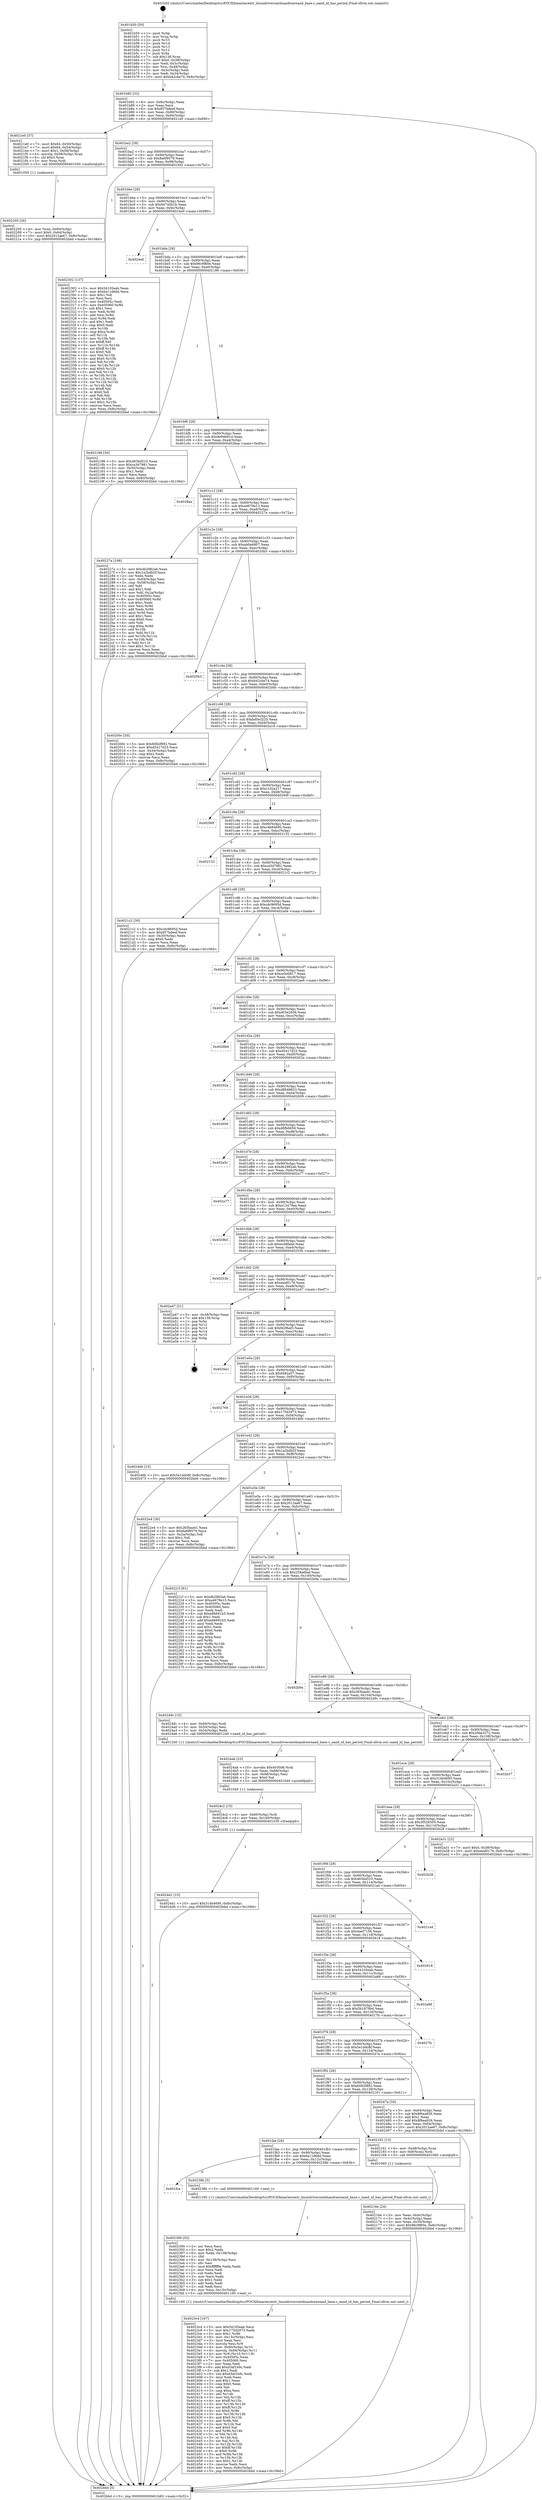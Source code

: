 digraph "0x401b50" {
  label = "0x401b50 (/mnt/c/Users/mathe/Desktop/tcc/POCII/binaries/extr_linuxdriversmtdnandrawnand_base.c_nand_id_has_period_Final-ollvm.out::main(0))"
  labelloc = "t"
  node[shape=record]

  Entry [label="",width=0.3,height=0.3,shape=circle,fillcolor=black,style=filled]
  "0x401b82" [label="{
     0x401b82 [32]\l
     | [instrs]\l
     &nbsp;&nbsp;0x401b82 \<+6\>: mov -0x8c(%rbp),%eax\l
     &nbsp;&nbsp;0x401b88 \<+2\>: mov %eax,%ecx\l
     &nbsp;&nbsp;0x401b8a \<+6\>: sub $0x857bdeef,%ecx\l
     &nbsp;&nbsp;0x401b90 \<+6\>: mov %eax,-0x90(%rbp)\l
     &nbsp;&nbsp;0x401b96 \<+6\>: mov %ecx,-0x94(%rbp)\l
     &nbsp;&nbsp;0x401b9c \<+6\>: je 00000000004021e0 \<main+0x690\>\l
  }"]
  "0x4021e0" [label="{
     0x4021e0 [37]\l
     | [instrs]\l
     &nbsp;&nbsp;0x4021e0 \<+7\>: movl $0x64,-0x50(%rbp)\l
     &nbsp;&nbsp;0x4021e7 \<+7\>: movl $0x64,-0x54(%rbp)\l
     &nbsp;&nbsp;0x4021ee \<+7\>: movl $0x1,-0x58(%rbp)\l
     &nbsp;&nbsp;0x4021f5 \<+4\>: movslq -0x58(%rbp),%rax\l
     &nbsp;&nbsp;0x4021f9 \<+4\>: shl $0x3,%rax\l
     &nbsp;&nbsp;0x4021fd \<+3\>: mov %rax,%rdi\l
     &nbsp;&nbsp;0x402200 \<+5\>: call 0000000000401050 \<malloc@plt\>\l
     | [calls]\l
     &nbsp;&nbsp;0x401050 \{1\} (unknown)\l
  }"]
  "0x401ba2" [label="{
     0x401ba2 [28]\l
     | [instrs]\l
     &nbsp;&nbsp;0x401ba2 \<+5\>: jmp 0000000000401ba7 \<main+0x57\>\l
     &nbsp;&nbsp;0x401ba7 \<+6\>: mov -0x90(%rbp),%eax\l
     &nbsp;&nbsp;0x401bad \<+5\>: sub $0x8a6f9579,%eax\l
     &nbsp;&nbsp;0x401bb2 \<+6\>: mov %eax,-0x98(%rbp)\l
     &nbsp;&nbsp;0x401bb8 \<+6\>: je 0000000000402302 \<main+0x7b2\>\l
  }"]
  Exit [label="",width=0.3,height=0.3,shape=circle,fillcolor=black,style=filled,peripheries=2]
  "0x402302" [label="{
     0x402302 [137]\l
     | [instrs]\l
     &nbsp;&nbsp;0x402302 \<+5\>: mov $0x54105eab,%eax\l
     &nbsp;&nbsp;0x402307 \<+5\>: mov $0x6a11d6dd,%ecx\l
     &nbsp;&nbsp;0x40230c \<+2\>: mov $0x1,%dl\l
     &nbsp;&nbsp;0x40230e \<+2\>: xor %esi,%esi\l
     &nbsp;&nbsp;0x402310 \<+7\>: mov 0x40505c,%edi\l
     &nbsp;&nbsp;0x402317 \<+8\>: mov 0x405060,%r8d\l
     &nbsp;&nbsp;0x40231f \<+3\>: sub $0x1,%esi\l
     &nbsp;&nbsp;0x402322 \<+3\>: mov %edi,%r9d\l
     &nbsp;&nbsp;0x402325 \<+3\>: add %esi,%r9d\l
     &nbsp;&nbsp;0x402328 \<+4\>: imul %r9d,%edi\l
     &nbsp;&nbsp;0x40232c \<+3\>: and $0x1,%edi\l
     &nbsp;&nbsp;0x40232f \<+3\>: cmp $0x0,%edi\l
     &nbsp;&nbsp;0x402332 \<+4\>: sete %r10b\l
     &nbsp;&nbsp;0x402336 \<+4\>: cmp $0xa,%r8d\l
     &nbsp;&nbsp;0x40233a \<+4\>: setl %r11b\l
     &nbsp;&nbsp;0x40233e \<+3\>: mov %r10b,%bl\l
     &nbsp;&nbsp;0x402341 \<+3\>: xor $0xff,%bl\l
     &nbsp;&nbsp;0x402344 \<+3\>: mov %r11b,%r14b\l
     &nbsp;&nbsp;0x402347 \<+4\>: xor $0xff,%r14b\l
     &nbsp;&nbsp;0x40234b \<+3\>: xor $0x0,%dl\l
     &nbsp;&nbsp;0x40234e \<+3\>: mov %bl,%r15b\l
     &nbsp;&nbsp;0x402351 \<+4\>: and $0x0,%r15b\l
     &nbsp;&nbsp;0x402355 \<+3\>: and %dl,%r10b\l
     &nbsp;&nbsp;0x402358 \<+3\>: mov %r14b,%r12b\l
     &nbsp;&nbsp;0x40235b \<+4\>: and $0x0,%r12b\l
     &nbsp;&nbsp;0x40235f \<+3\>: and %dl,%r11b\l
     &nbsp;&nbsp;0x402362 \<+3\>: or %r10b,%r15b\l
     &nbsp;&nbsp;0x402365 \<+3\>: or %r11b,%r12b\l
     &nbsp;&nbsp;0x402368 \<+3\>: xor %r12b,%r15b\l
     &nbsp;&nbsp;0x40236b \<+3\>: or %r14b,%bl\l
     &nbsp;&nbsp;0x40236e \<+3\>: xor $0xff,%bl\l
     &nbsp;&nbsp;0x402371 \<+3\>: or $0x0,%dl\l
     &nbsp;&nbsp;0x402374 \<+2\>: and %dl,%bl\l
     &nbsp;&nbsp;0x402376 \<+3\>: or %bl,%r15b\l
     &nbsp;&nbsp;0x402379 \<+4\>: test $0x1,%r15b\l
     &nbsp;&nbsp;0x40237d \<+3\>: cmovne %ecx,%eax\l
     &nbsp;&nbsp;0x402380 \<+6\>: mov %eax,-0x8c(%rbp)\l
     &nbsp;&nbsp;0x402386 \<+5\>: jmp 0000000000402bbd \<main+0x106d\>\l
  }"]
  "0x401bbe" [label="{
     0x401bbe [28]\l
     | [instrs]\l
     &nbsp;&nbsp;0x401bbe \<+5\>: jmp 0000000000401bc3 \<main+0x73\>\l
     &nbsp;&nbsp;0x401bc3 \<+6\>: mov -0x90(%rbp),%eax\l
     &nbsp;&nbsp;0x401bc9 \<+5\>: sub $0x94745b1b,%eax\l
     &nbsp;&nbsp;0x401bce \<+6\>: mov %eax,-0x9c(%rbp)\l
     &nbsp;&nbsp;0x401bd4 \<+6\>: je 00000000004024e0 \<main+0x990\>\l
  }"]
  "0x4024d1" [label="{
     0x4024d1 [15]\l
     | [instrs]\l
     &nbsp;&nbsp;0x4024d1 \<+10\>: movl $0x314b4695,-0x8c(%rbp)\l
     &nbsp;&nbsp;0x4024db \<+5\>: jmp 0000000000402bbd \<main+0x106d\>\l
  }"]
  "0x4024e0" [label="{
     0x4024e0\l
  }", style=dashed]
  "0x401bda" [label="{
     0x401bda [28]\l
     | [instrs]\l
     &nbsp;&nbsp;0x401bda \<+5\>: jmp 0000000000401bdf \<main+0x8f\>\l
     &nbsp;&nbsp;0x401bdf \<+6\>: mov -0x90(%rbp),%eax\l
     &nbsp;&nbsp;0x401be5 \<+5\>: sub $0x96c9f60e,%eax\l
     &nbsp;&nbsp;0x401bea \<+6\>: mov %eax,-0xa0(%rbp)\l
     &nbsp;&nbsp;0x401bf0 \<+6\>: je 0000000000402186 \<main+0x636\>\l
  }"]
  "0x4024c2" [label="{
     0x4024c2 [15]\l
     | [instrs]\l
     &nbsp;&nbsp;0x4024c2 \<+4\>: mov -0x60(%rbp),%rdi\l
     &nbsp;&nbsp;0x4024c6 \<+6\>: mov %eax,-0x140(%rbp)\l
     &nbsp;&nbsp;0x4024cc \<+5\>: call 0000000000401030 \<free@plt\>\l
     | [calls]\l
     &nbsp;&nbsp;0x401030 \{1\} (unknown)\l
  }"]
  "0x402186" [label="{
     0x402186 [30]\l
     | [instrs]\l
     &nbsp;&nbsp;0x402186 \<+5\>: mov $0x463bd510,%eax\l
     &nbsp;&nbsp;0x40218b \<+5\>: mov $0xca3d7981,%ecx\l
     &nbsp;&nbsp;0x402190 \<+3\>: mov -0x30(%rbp),%edx\l
     &nbsp;&nbsp;0x402193 \<+3\>: cmp $0x1,%edx\l
     &nbsp;&nbsp;0x402196 \<+3\>: cmovl %ecx,%eax\l
     &nbsp;&nbsp;0x402199 \<+6\>: mov %eax,-0x8c(%rbp)\l
     &nbsp;&nbsp;0x40219f \<+5\>: jmp 0000000000402bbd \<main+0x106d\>\l
  }"]
  "0x401bf6" [label="{
     0x401bf6 [28]\l
     | [instrs]\l
     &nbsp;&nbsp;0x401bf6 \<+5\>: jmp 0000000000401bfb \<main+0xab\>\l
     &nbsp;&nbsp;0x401bfb \<+6\>: mov -0x90(%rbp),%eax\l
     &nbsp;&nbsp;0x401c01 \<+5\>: sub $0x9e94691d,%eax\l
     &nbsp;&nbsp;0x401c06 \<+6\>: mov %eax,-0xa4(%rbp)\l
     &nbsp;&nbsp;0x401c0c \<+6\>: je 00000000004028aa \<main+0xd5a\>\l
  }"]
  "0x4024ab" [label="{
     0x4024ab [23]\l
     | [instrs]\l
     &nbsp;&nbsp;0x4024ab \<+10\>: movabs $0x4030d6,%rdi\l
     &nbsp;&nbsp;0x4024b5 \<+3\>: mov %eax,-0x68(%rbp)\l
     &nbsp;&nbsp;0x4024b8 \<+3\>: mov -0x68(%rbp),%esi\l
     &nbsp;&nbsp;0x4024bb \<+2\>: mov $0x0,%al\l
     &nbsp;&nbsp;0x4024bd \<+5\>: call 0000000000401040 \<printf@plt\>\l
     | [calls]\l
     &nbsp;&nbsp;0x401040 \{1\} (unknown)\l
  }"]
  "0x4028aa" [label="{
     0x4028aa\l
  }", style=dashed]
  "0x401c12" [label="{
     0x401c12 [28]\l
     | [instrs]\l
     &nbsp;&nbsp;0x401c12 \<+5\>: jmp 0000000000401c17 \<main+0xc7\>\l
     &nbsp;&nbsp;0x401c17 \<+6\>: mov -0x90(%rbp),%eax\l
     &nbsp;&nbsp;0x401c1d \<+5\>: sub $0xa4678e13,%eax\l
     &nbsp;&nbsp;0x401c22 \<+6\>: mov %eax,-0xa8(%rbp)\l
     &nbsp;&nbsp;0x401c28 \<+6\>: je 000000000040227a \<main+0x72a\>\l
  }"]
  "0x4023c4" [label="{
     0x4023c4 [167]\l
     | [instrs]\l
     &nbsp;&nbsp;0x4023c4 \<+5\>: mov $0x54105eab,%ecx\l
     &nbsp;&nbsp;0x4023c9 \<+5\>: mov $0x175d2973,%edx\l
     &nbsp;&nbsp;0x4023ce \<+3\>: mov $0x1,%r8b\l
     &nbsp;&nbsp;0x4023d1 \<+6\>: mov -0x13c(%rbp),%esi\l
     &nbsp;&nbsp;0x4023d7 \<+3\>: imul %eax,%esi\l
     &nbsp;&nbsp;0x4023da \<+3\>: movslq %esi,%r9\l
     &nbsp;&nbsp;0x4023dd \<+4\>: mov -0x60(%rbp),%r10\l
     &nbsp;&nbsp;0x4023e1 \<+4\>: movslq -0x64(%rbp),%r11\l
     &nbsp;&nbsp;0x4023e5 \<+4\>: mov %r9,(%r10,%r11,8)\l
     &nbsp;&nbsp;0x4023e9 \<+7\>: mov 0x40505c,%eax\l
     &nbsp;&nbsp;0x4023f0 \<+7\>: mov 0x405060,%esi\l
     &nbsp;&nbsp;0x4023f7 \<+2\>: mov %eax,%edi\l
     &nbsp;&nbsp;0x4023f9 \<+6\>: add $0xd3af1b9c,%edi\l
     &nbsp;&nbsp;0x4023ff \<+3\>: sub $0x1,%edi\l
     &nbsp;&nbsp;0x402402 \<+6\>: sub $0xd3af1b9c,%edi\l
     &nbsp;&nbsp;0x402408 \<+3\>: imul %edi,%eax\l
     &nbsp;&nbsp;0x40240b \<+3\>: and $0x1,%eax\l
     &nbsp;&nbsp;0x40240e \<+3\>: cmp $0x0,%eax\l
     &nbsp;&nbsp;0x402411 \<+3\>: sete %bl\l
     &nbsp;&nbsp;0x402414 \<+3\>: cmp $0xa,%esi\l
     &nbsp;&nbsp;0x402417 \<+4\>: setl %r14b\l
     &nbsp;&nbsp;0x40241b \<+3\>: mov %bl,%r15b\l
     &nbsp;&nbsp;0x40241e \<+4\>: xor $0xff,%r15b\l
     &nbsp;&nbsp;0x402422 \<+3\>: mov %r14b,%r12b\l
     &nbsp;&nbsp;0x402425 \<+4\>: xor $0xff,%r12b\l
     &nbsp;&nbsp;0x402429 \<+4\>: xor $0x0,%r8b\l
     &nbsp;&nbsp;0x40242d \<+3\>: mov %r15b,%r13b\l
     &nbsp;&nbsp;0x402430 \<+4\>: and $0x0,%r13b\l
     &nbsp;&nbsp;0x402434 \<+3\>: and %r8b,%bl\l
     &nbsp;&nbsp;0x402437 \<+3\>: mov %r12b,%al\l
     &nbsp;&nbsp;0x40243a \<+2\>: and $0x0,%al\l
     &nbsp;&nbsp;0x40243c \<+3\>: and %r8b,%r14b\l
     &nbsp;&nbsp;0x40243f \<+3\>: or %bl,%r13b\l
     &nbsp;&nbsp;0x402442 \<+3\>: or %r14b,%al\l
     &nbsp;&nbsp;0x402445 \<+3\>: xor %al,%r13b\l
     &nbsp;&nbsp;0x402448 \<+3\>: or %r12b,%r15b\l
     &nbsp;&nbsp;0x40244b \<+4\>: xor $0xff,%r15b\l
     &nbsp;&nbsp;0x40244f \<+4\>: or $0x0,%r8b\l
     &nbsp;&nbsp;0x402453 \<+3\>: and %r8b,%r15b\l
     &nbsp;&nbsp;0x402456 \<+3\>: or %r15b,%r13b\l
     &nbsp;&nbsp;0x402459 \<+4\>: test $0x1,%r13b\l
     &nbsp;&nbsp;0x40245d \<+3\>: cmovne %edx,%ecx\l
     &nbsp;&nbsp;0x402460 \<+6\>: mov %ecx,-0x8c(%rbp)\l
     &nbsp;&nbsp;0x402466 \<+5\>: jmp 0000000000402bbd \<main+0x106d\>\l
  }"]
  "0x40227a" [label="{
     0x40227a [106]\l
     | [instrs]\l
     &nbsp;&nbsp;0x40227a \<+5\>: mov $0xdb2982ab,%eax\l
     &nbsp;&nbsp;0x40227f \<+5\>: mov $0x1a2bdb2f,%ecx\l
     &nbsp;&nbsp;0x402284 \<+2\>: xor %edx,%edx\l
     &nbsp;&nbsp;0x402286 \<+3\>: mov -0x64(%rbp),%esi\l
     &nbsp;&nbsp;0x402289 \<+3\>: cmp -0x58(%rbp),%esi\l
     &nbsp;&nbsp;0x40228c \<+4\>: setl %dil\l
     &nbsp;&nbsp;0x402290 \<+4\>: and $0x1,%dil\l
     &nbsp;&nbsp;0x402294 \<+4\>: mov %dil,-0x2a(%rbp)\l
     &nbsp;&nbsp;0x402298 \<+7\>: mov 0x40505c,%esi\l
     &nbsp;&nbsp;0x40229f \<+8\>: mov 0x405060,%r8d\l
     &nbsp;&nbsp;0x4022a7 \<+3\>: sub $0x1,%edx\l
     &nbsp;&nbsp;0x4022aa \<+3\>: mov %esi,%r9d\l
     &nbsp;&nbsp;0x4022ad \<+3\>: add %edx,%r9d\l
     &nbsp;&nbsp;0x4022b0 \<+4\>: imul %r9d,%esi\l
     &nbsp;&nbsp;0x4022b4 \<+3\>: and $0x1,%esi\l
     &nbsp;&nbsp;0x4022b7 \<+3\>: cmp $0x0,%esi\l
     &nbsp;&nbsp;0x4022ba \<+4\>: sete %dil\l
     &nbsp;&nbsp;0x4022be \<+4\>: cmp $0xa,%r8d\l
     &nbsp;&nbsp;0x4022c2 \<+4\>: setl %r10b\l
     &nbsp;&nbsp;0x4022c6 \<+3\>: mov %dil,%r11b\l
     &nbsp;&nbsp;0x4022c9 \<+3\>: and %r10b,%r11b\l
     &nbsp;&nbsp;0x4022cc \<+3\>: xor %r10b,%dil\l
     &nbsp;&nbsp;0x4022cf \<+3\>: or %dil,%r11b\l
     &nbsp;&nbsp;0x4022d2 \<+4\>: test $0x1,%r11b\l
     &nbsp;&nbsp;0x4022d6 \<+3\>: cmovne %ecx,%eax\l
     &nbsp;&nbsp;0x4022d9 \<+6\>: mov %eax,-0x8c(%rbp)\l
     &nbsp;&nbsp;0x4022df \<+5\>: jmp 0000000000402bbd \<main+0x106d\>\l
  }"]
  "0x401c2e" [label="{
     0x401c2e [28]\l
     | [instrs]\l
     &nbsp;&nbsp;0x401c2e \<+5\>: jmp 0000000000401c33 \<main+0xe3\>\l
     &nbsp;&nbsp;0x401c33 \<+6\>: mov -0x90(%rbp),%eax\l
     &nbsp;&nbsp;0x401c39 \<+5\>: sub $0xab0a6807,%eax\l
     &nbsp;&nbsp;0x401c3e \<+6\>: mov %eax,-0xac(%rbp)\l
     &nbsp;&nbsp;0x401c44 \<+6\>: je 00000000004020b3 \<main+0x563\>\l
  }"]
  "0x402390" [label="{
     0x402390 [52]\l
     | [instrs]\l
     &nbsp;&nbsp;0x402390 \<+2\>: xor %ecx,%ecx\l
     &nbsp;&nbsp;0x402392 \<+5\>: mov $0x2,%edx\l
     &nbsp;&nbsp;0x402397 \<+6\>: mov %edx,-0x138(%rbp)\l
     &nbsp;&nbsp;0x40239d \<+1\>: cltd\l
     &nbsp;&nbsp;0x40239e \<+6\>: mov -0x138(%rbp),%esi\l
     &nbsp;&nbsp;0x4023a4 \<+2\>: idiv %esi\l
     &nbsp;&nbsp;0x4023a6 \<+6\>: imul $0xfffffffe,%edx,%edx\l
     &nbsp;&nbsp;0x4023ac \<+2\>: mov %ecx,%edi\l
     &nbsp;&nbsp;0x4023ae \<+2\>: sub %edx,%edi\l
     &nbsp;&nbsp;0x4023b0 \<+2\>: mov %ecx,%edx\l
     &nbsp;&nbsp;0x4023b2 \<+3\>: sub $0x1,%edx\l
     &nbsp;&nbsp;0x4023b5 \<+2\>: add %edx,%edi\l
     &nbsp;&nbsp;0x4023b7 \<+2\>: sub %edi,%ecx\l
     &nbsp;&nbsp;0x4023b9 \<+6\>: mov %ecx,-0x13c(%rbp)\l
     &nbsp;&nbsp;0x4023bf \<+5\>: call 0000000000401160 \<next_i\>\l
     | [calls]\l
     &nbsp;&nbsp;0x401160 \{1\} (/mnt/c/Users/mathe/Desktop/tcc/POCII/binaries/extr_linuxdriversmtdnandrawnand_base.c_nand_id_has_period_Final-ollvm.out::next_i)\l
  }"]
  "0x4020b3" [label="{
     0x4020b3\l
  }", style=dashed]
  "0x401c4a" [label="{
     0x401c4a [28]\l
     | [instrs]\l
     &nbsp;&nbsp;0x401c4a \<+5\>: jmp 0000000000401c4f \<main+0xff\>\l
     &nbsp;&nbsp;0x401c4f \<+6\>: mov -0x90(%rbp),%eax\l
     &nbsp;&nbsp;0x401c55 \<+5\>: sub $0xb42cbe74,%eax\l
     &nbsp;&nbsp;0x401c5a \<+6\>: mov %eax,-0xb0(%rbp)\l
     &nbsp;&nbsp;0x401c60 \<+6\>: je 000000000040200c \<main+0x4bc\>\l
  }"]
  "0x401fca" [label="{
     0x401fca\l
  }", style=dashed]
  "0x40200c" [label="{
     0x40200c [30]\l
     | [instrs]\l
     &nbsp;&nbsp;0x40200c \<+5\>: mov $0x6082f892,%eax\l
     &nbsp;&nbsp;0x402011 \<+5\>: mov $0xd5417d23,%ecx\l
     &nbsp;&nbsp;0x402016 \<+3\>: mov -0x34(%rbp),%edx\l
     &nbsp;&nbsp;0x402019 \<+3\>: cmp $0x2,%edx\l
     &nbsp;&nbsp;0x40201c \<+3\>: cmovne %ecx,%eax\l
     &nbsp;&nbsp;0x40201f \<+6\>: mov %eax,-0x8c(%rbp)\l
     &nbsp;&nbsp;0x402025 \<+5\>: jmp 0000000000402bbd \<main+0x106d\>\l
  }"]
  "0x401c66" [label="{
     0x401c66 [28]\l
     | [instrs]\l
     &nbsp;&nbsp;0x401c66 \<+5\>: jmp 0000000000401c6b \<main+0x11b\>\l
     &nbsp;&nbsp;0x401c6b \<+6\>: mov -0x90(%rbp),%eax\l
     &nbsp;&nbsp;0x401c71 \<+5\>: sub $0xbd0e3225,%eax\l
     &nbsp;&nbsp;0x401c76 \<+6\>: mov %eax,-0xb4(%rbp)\l
     &nbsp;&nbsp;0x401c7c \<+6\>: je 0000000000402a1d \<main+0xecd\>\l
  }"]
  "0x402bbd" [label="{
     0x402bbd [5]\l
     | [instrs]\l
     &nbsp;&nbsp;0x402bbd \<+5\>: jmp 0000000000401b82 \<main+0x32\>\l
  }"]
  "0x401b50" [label="{
     0x401b50 [50]\l
     | [instrs]\l
     &nbsp;&nbsp;0x401b50 \<+1\>: push %rbp\l
     &nbsp;&nbsp;0x401b51 \<+3\>: mov %rsp,%rbp\l
     &nbsp;&nbsp;0x401b54 \<+2\>: push %r15\l
     &nbsp;&nbsp;0x401b56 \<+2\>: push %r14\l
     &nbsp;&nbsp;0x401b58 \<+2\>: push %r13\l
     &nbsp;&nbsp;0x401b5a \<+2\>: push %r12\l
     &nbsp;&nbsp;0x401b5c \<+1\>: push %rbx\l
     &nbsp;&nbsp;0x401b5d \<+7\>: sub $0x138,%rsp\l
     &nbsp;&nbsp;0x401b64 \<+7\>: movl $0x0,-0x38(%rbp)\l
     &nbsp;&nbsp;0x401b6b \<+3\>: mov %edi,-0x3c(%rbp)\l
     &nbsp;&nbsp;0x401b6e \<+4\>: mov %rsi,-0x48(%rbp)\l
     &nbsp;&nbsp;0x401b72 \<+3\>: mov -0x3c(%rbp),%edi\l
     &nbsp;&nbsp;0x401b75 \<+3\>: mov %edi,-0x34(%rbp)\l
     &nbsp;&nbsp;0x401b78 \<+10\>: movl $0xb42cbe74,-0x8c(%rbp)\l
  }"]
  "0x40238b" [label="{
     0x40238b [5]\l
     | [instrs]\l
     &nbsp;&nbsp;0x40238b \<+5\>: call 0000000000401160 \<next_i\>\l
     | [calls]\l
     &nbsp;&nbsp;0x401160 \{1\} (/mnt/c/Users/mathe/Desktop/tcc/POCII/binaries/extr_linuxdriversmtdnandrawnand_base.c_nand_id_has_period_Final-ollvm.out::next_i)\l
  }"]
  "0x402a1d" [label="{
     0x402a1d\l
  }", style=dashed]
  "0x401c82" [label="{
     0x401c82 [28]\l
     | [instrs]\l
     &nbsp;&nbsp;0x401c82 \<+5\>: jmp 0000000000401c87 \<main+0x137\>\l
     &nbsp;&nbsp;0x401c87 \<+6\>: mov -0x90(%rbp),%eax\l
     &nbsp;&nbsp;0x401c8d \<+5\>: sub $0xc1d2a217,%eax\l
     &nbsp;&nbsp;0x401c92 \<+6\>: mov %eax,-0xb8(%rbp)\l
     &nbsp;&nbsp;0x401c98 \<+6\>: je 000000000040290f \<main+0xdbf\>\l
  }"]
  "0x402205" [label="{
     0x402205 [26]\l
     | [instrs]\l
     &nbsp;&nbsp;0x402205 \<+4\>: mov %rax,-0x60(%rbp)\l
     &nbsp;&nbsp;0x402209 \<+7\>: movl $0x0,-0x64(%rbp)\l
     &nbsp;&nbsp;0x402210 \<+10\>: movl $0x2012ae67,-0x8c(%rbp)\l
     &nbsp;&nbsp;0x40221a \<+5\>: jmp 0000000000402bbd \<main+0x106d\>\l
  }"]
  "0x40290f" [label="{
     0x40290f\l
  }", style=dashed]
  "0x401c9e" [label="{
     0x401c9e [28]\l
     | [instrs]\l
     &nbsp;&nbsp;0x401c9e \<+5\>: jmp 0000000000401ca3 \<main+0x153\>\l
     &nbsp;&nbsp;0x401ca3 \<+6\>: mov -0x90(%rbp),%eax\l
     &nbsp;&nbsp;0x401ca9 \<+5\>: sub $0xc4b84690,%eax\l
     &nbsp;&nbsp;0x401cae \<+6\>: mov %eax,-0xbc(%rbp)\l
     &nbsp;&nbsp;0x401cb4 \<+6\>: je 0000000000402152 \<main+0x602\>\l
  }"]
  "0x40216e" [label="{
     0x40216e [24]\l
     | [instrs]\l
     &nbsp;&nbsp;0x40216e \<+3\>: mov %eax,-0x4c(%rbp)\l
     &nbsp;&nbsp;0x402171 \<+3\>: mov -0x4c(%rbp),%eax\l
     &nbsp;&nbsp;0x402174 \<+3\>: mov %eax,-0x30(%rbp)\l
     &nbsp;&nbsp;0x402177 \<+10\>: movl $0x96c9f60e,-0x8c(%rbp)\l
     &nbsp;&nbsp;0x402181 \<+5\>: jmp 0000000000402bbd \<main+0x106d\>\l
  }"]
  "0x402152" [label="{
     0x402152\l
  }", style=dashed]
  "0x401cba" [label="{
     0x401cba [28]\l
     | [instrs]\l
     &nbsp;&nbsp;0x401cba \<+5\>: jmp 0000000000401cbf \<main+0x16f\>\l
     &nbsp;&nbsp;0x401cbf \<+6\>: mov -0x90(%rbp),%eax\l
     &nbsp;&nbsp;0x401cc5 \<+5\>: sub $0xca3d7981,%eax\l
     &nbsp;&nbsp;0x401cca \<+6\>: mov %eax,-0xc0(%rbp)\l
     &nbsp;&nbsp;0x401cd0 \<+6\>: je 00000000004021c2 \<main+0x672\>\l
  }"]
  "0x401fae" [label="{
     0x401fae [28]\l
     | [instrs]\l
     &nbsp;&nbsp;0x401fae \<+5\>: jmp 0000000000401fb3 \<main+0x463\>\l
     &nbsp;&nbsp;0x401fb3 \<+6\>: mov -0x90(%rbp),%eax\l
     &nbsp;&nbsp;0x401fb9 \<+5\>: sub $0x6a11d6dd,%eax\l
     &nbsp;&nbsp;0x401fbe \<+6\>: mov %eax,-0x12c(%rbp)\l
     &nbsp;&nbsp;0x401fc4 \<+6\>: je 000000000040238b \<main+0x83b\>\l
  }"]
  "0x4021c2" [label="{
     0x4021c2 [30]\l
     | [instrs]\l
     &nbsp;&nbsp;0x4021c2 \<+5\>: mov $0xcdc9695d,%eax\l
     &nbsp;&nbsp;0x4021c7 \<+5\>: mov $0x857bdeef,%ecx\l
     &nbsp;&nbsp;0x4021cc \<+3\>: mov -0x30(%rbp),%edx\l
     &nbsp;&nbsp;0x4021cf \<+3\>: cmp $0x0,%edx\l
     &nbsp;&nbsp;0x4021d2 \<+3\>: cmove %ecx,%eax\l
     &nbsp;&nbsp;0x4021d5 \<+6\>: mov %eax,-0x8c(%rbp)\l
     &nbsp;&nbsp;0x4021db \<+5\>: jmp 0000000000402bbd \<main+0x106d\>\l
  }"]
  "0x401cd6" [label="{
     0x401cd6 [28]\l
     | [instrs]\l
     &nbsp;&nbsp;0x401cd6 \<+5\>: jmp 0000000000401cdb \<main+0x18b\>\l
     &nbsp;&nbsp;0x401cdb \<+6\>: mov -0x90(%rbp),%eax\l
     &nbsp;&nbsp;0x401ce1 \<+5\>: sub $0xcdc9695d,%eax\l
     &nbsp;&nbsp;0x401ce6 \<+6\>: mov %eax,-0xc4(%rbp)\l
     &nbsp;&nbsp;0x401cec \<+6\>: je 0000000000402a0e \<main+0xebe\>\l
  }"]
  "0x402161" [label="{
     0x402161 [13]\l
     | [instrs]\l
     &nbsp;&nbsp;0x402161 \<+4\>: mov -0x48(%rbp),%rax\l
     &nbsp;&nbsp;0x402165 \<+4\>: mov 0x8(%rax),%rdi\l
     &nbsp;&nbsp;0x402169 \<+5\>: call 0000000000401060 \<atoi@plt\>\l
     | [calls]\l
     &nbsp;&nbsp;0x401060 \{1\} (unknown)\l
  }"]
  "0x402a0e" [label="{
     0x402a0e\l
  }", style=dashed]
  "0x401cf2" [label="{
     0x401cf2 [28]\l
     | [instrs]\l
     &nbsp;&nbsp;0x401cf2 \<+5\>: jmp 0000000000401cf7 \<main+0x1a7\>\l
     &nbsp;&nbsp;0x401cf7 \<+6\>: mov -0x90(%rbp),%eax\l
     &nbsp;&nbsp;0x401cfd \<+5\>: sub $0xce5e0817,%eax\l
     &nbsp;&nbsp;0x401d02 \<+6\>: mov %eax,-0xc8(%rbp)\l
     &nbsp;&nbsp;0x401d08 \<+6\>: je 0000000000402ae6 \<main+0xf96\>\l
  }"]
  "0x401f92" [label="{
     0x401f92 [28]\l
     | [instrs]\l
     &nbsp;&nbsp;0x401f92 \<+5\>: jmp 0000000000401f97 \<main+0x447\>\l
     &nbsp;&nbsp;0x401f97 \<+6\>: mov -0x90(%rbp),%eax\l
     &nbsp;&nbsp;0x401f9d \<+5\>: sub $0x6082f892,%eax\l
     &nbsp;&nbsp;0x401fa2 \<+6\>: mov %eax,-0x128(%rbp)\l
     &nbsp;&nbsp;0x401fa8 \<+6\>: je 0000000000402161 \<main+0x611\>\l
  }"]
  "0x402ae6" [label="{
     0x402ae6\l
  }", style=dashed]
  "0x401d0e" [label="{
     0x401d0e [28]\l
     | [instrs]\l
     &nbsp;&nbsp;0x401d0e \<+5\>: jmp 0000000000401d13 \<main+0x1c3\>\l
     &nbsp;&nbsp;0x401d13 \<+6\>: mov -0x90(%rbp),%eax\l
     &nbsp;&nbsp;0x401d19 \<+5\>: sub $0xd03e2636,%eax\l
     &nbsp;&nbsp;0x401d1e \<+6\>: mov %eax,-0xcc(%rbp)\l
     &nbsp;&nbsp;0x401d24 \<+6\>: je 00000000004028b9 \<main+0xd69\>\l
  }"]
  "0x40247a" [label="{
     0x40247a [34]\l
     | [instrs]\l
     &nbsp;&nbsp;0x40247a \<+3\>: mov -0x64(%rbp),%eax\l
     &nbsp;&nbsp;0x40247d \<+5\>: sub $0x8f6ea926,%eax\l
     &nbsp;&nbsp;0x402482 \<+3\>: add $0x1,%eax\l
     &nbsp;&nbsp;0x402485 \<+5\>: add $0x8f6ea926,%eax\l
     &nbsp;&nbsp;0x40248a \<+3\>: mov %eax,-0x64(%rbp)\l
     &nbsp;&nbsp;0x40248d \<+10\>: movl $0x2012ae67,-0x8c(%rbp)\l
     &nbsp;&nbsp;0x402497 \<+5\>: jmp 0000000000402bbd \<main+0x106d\>\l
  }"]
  "0x4028b9" [label="{
     0x4028b9\l
  }", style=dashed]
  "0x401d2a" [label="{
     0x401d2a [28]\l
     | [instrs]\l
     &nbsp;&nbsp;0x401d2a \<+5\>: jmp 0000000000401d2f \<main+0x1df\>\l
     &nbsp;&nbsp;0x401d2f \<+6\>: mov -0x90(%rbp),%eax\l
     &nbsp;&nbsp;0x401d35 \<+5\>: sub $0xd5417d23,%eax\l
     &nbsp;&nbsp;0x401d3a \<+6\>: mov %eax,-0xd0(%rbp)\l
     &nbsp;&nbsp;0x401d40 \<+6\>: je 000000000040202a \<main+0x4da\>\l
  }"]
  "0x401f76" [label="{
     0x401f76 [28]\l
     | [instrs]\l
     &nbsp;&nbsp;0x401f76 \<+5\>: jmp 0000000000401f7b \<main+0x42b\>\l
     &nbsp;&nbsp;0x401f7b \<+6\>: mov -0x90(%rbp),%eax\l
     &nbsp;&nbsp;0x401f81 \<+5\>: sub $0x5e1ddc8f,%eax\l
     &nbsp;&nbsp;0x401f86 \<+6\>: mov %eax,-0x124(%rbp)\l
     &nbsp;&nbsp;0x401f8c \<+6\>: je 000000000040247a \<main+0x92a\>\l
  }"]
  "0x40202a" [label="{
     0x40202a\l
  }", style=dashed]
  "0x401d46" [label="{
     0x401d46 [28]\l
     | [instrs]\l
     &nbsp;&nbsp;0x401d46 \<+5\>: jmp 0000000000401d4b \<main+0x1fb\>\l
     &nbsp;&nbsp;0x401d4b \<+6\>: mov -0x90(%rbp),%eax\l
     &nbsp;&nbsp;0x401d51 \<+5\>: sub $0xd8b48623,%eax\l
     &nbsp;&nbsp;0x401d56 \<+6\>: mov %eax,-0xd4(%rbp)\l
     &nbsp;&nbsp;0x401d5c \<+6\>: je 0000000000402609 \<main+0xab9\>\l
  }"]
  "0x4027fc" [label="{
     0x4027fc\l
  }", style=dashed]
  "0x402609" [label="{
     0x402609\l
  }", style=dashed]
  "0x401d62" [label="{
     0x401d62 [28]\l
     | [instrs]\l
     &nbsp;&nbsp;0x401d62 \<+5\>: jmp 0000000000401d67 \<main+0x217\>\l
     &nbsp;&nbsp;0x401d67 \<+6\>: mov -0x90(%rbp),%eax\l
     &nbsp;&nbsp;0x401d6d \<+5\>: sub $0xd8fb6659,%eax\l
     &nbsp;&nbsp;0x401d72 \<+6\>: mov %eax,-0xd8(%rbp)\l
     &nbsp;&nbsp;0x401d78 \<+6\>: je 0000000000402a5c \<main+0xf0c\>\l
  }"]
  "0x401f5a" [label="{
     0x401f5a [28]\l
     | [instrs]\l
     &nbsp;&nbsp;0x401f5a \<+5\>: jmp 0000000000401f5f \<main+0x40f\>\l
     &nbsp;&nbsp;0x401f5f \<+6\>: mov -0x90(%rbp),%eax\l
     &nbsp;&nbsp;0x401f65 \<+5\>: sub $0x5b1879bd,%eax\l
     &nbsp;&nbsp;0x401f6a \<+6\>: mov %eax,-0x120(%rbp)\l
     &nbsp;&nbsp;0x401f70 \<+6\>: je 00000000004027fc \<main+0xcac\>\l
  }"]
  "0x402a5c" [label="{
     0x402a5c\l
  }", style=dashed]
  "0x401d7e" [label="{
     0x401d7e [28]\l
     | [instrs]\l
     &nbsp;&nbsp;0x401d7e \<+5\>: jmp 0000000000401d83 \<main+0x233\>\l
     &nbsp;&nbsp;0x401d83 \<+6\>: mov -0x90(%rbp),%eax\l
     &nbsp;&nbsp;0x401d89 \<+5\>: sub $0xdb2982ab,%eax\l
     &nbsp;&nbsp;0x401d8e \<+6\>: mov %eax,-0xdc(%rbp)\l
     &nbsp;&nbsp;0x401d94 \<+6\>: je 0000000000402a77 \<main+0xf27\>\l
  }"]
  "0x402a86" [label="{
     0x402a86\l
  }", style=dashed]
  "0x402a77" [label="{
     0x402a77\l
  }", style=dashed]
  "0x401d9a" [label="{
     0x401d9a [28]\l
     | [instrs]\l
     &nbsp;&nbsp;0x401d9a \<+5\>: jmp 0000000000401d9f \<main+0x24f\>\l
     &nbsp;&nbsp;0x401d9f \<+6\>: mov -0x90(%rbp),%eax\l
     &nbsp;&nbsp;0x401da5 \<+5\>: sub $0xe12479aa,%eax\l
     &nbsp;&nbsp;0x401daa \<+6\>: mov %eax,-0xe0(%rbp)\l
     &nbsp;&nbsp;0x401db0 \<+6\>: je 00000000004029b5 \<main+0xe65\>\l
  }"]
  "0x401f3e" [label="{
     0x401f3e [28]\l
     | [instrs]\l
     &nbsp;&nbsp;0x401f3e \<+5\>: jmp 0000000000401f43 \<main+0x3f3\>\l
     &nbsp;&nbsp;0x401f43 \<+6\>: mov -0x90(%rbp),%eax\l
     &nbsp;&nbsp;0x401f49 \<+5\>: sub $0x54105eab,%eax\l
     &nbsp;&nbsp;0x401f4e \<+6\>: mov %eax,-0x11c(%rbp)\l
     &nbsp;&nbsp;0x401f54 \<+6\>: je 0000000000402a86 \<main+0xf36\>\l
  }"]
  "0x4029b5" [label="{
     0x4029b5\l
  }", style=dashed]
  "0x401db6" [label="{
     0x401db6 [28]\l
     | [instrs]\l
     &nbsp;&nbsp;0x401db6 \<+5\>: jmp 0000000000401dbb \<main+0x26b\>\l
     &nbsp;&nbsp;0x401dbb \<+6\>: mov -0x90(%rbp),%eax\l
     &nbsp;&nbsp;0x401dc1 \<+5\>: sub $0xecd8fabe,%eax\l
     &nbsp;&nbsp;0x401dc6 \<+6\>: mov %eax,-0xe4(%rbp)\l
     &nbsp;&nbsp;0x401dcc \<+6\>: je 000000000040253b \<main+0x9eb\>\l
  }"]
  "0x402618" [label="{
     0x402618\l
  }", style=dashed]
  "0x40253b" [label="{
     0x40253b\l
  }", style=dashed]
  "0x401dd2" [label="{
     0x401dd2 [28]\l
     | [instrs]\l
     &nbsp;&nbsp;0x401dd2 \<+5\>: jmp 0000000000401dd7 \<main+0x287\>\l
     &nbsp;&nbsp;0x401dd7 \<+6\>: mov -0x90(%rbp),%eax\l
     &nbsp;&nbsp;0x401ddd \<+5\>: sub $0xeeaf0176,%eax\l
     &nbsp;&nbsp;0x401de2 \<+6\>: mov %eax,-0xe8(%rbp)\l
     &nbsp;&nbsp;0x401de8 \<+6\>: je 0000000000402a47 \<main+0xef7\>\l
  }"]
  "0x401f22" [label="{
     0x401f22 [28]\l
     | [instrs]\l
     &nbsp;&nbsp;0x401f22 \<+5\>: jmp 0000000000401f27 \<main+0x3d7\>\l
     &nbsp;&nbsp;0x401f27 \<+6\>: mov -0x90(%rbp),%eax\l
     &nbsp;&nbsp;0x401f2d \<+5\>: sub $0x4aef7156,%eax\l
     &nbsp;&nbsp;0x401f32 \<+6\>: mov %eax,-0x118(%rbp)\l
     &nbsp;&nbsp;0x401f38 \<+6\>: je 0000000000402618 \<main+0xac8\>\l
  }"]
  "0x402a47" [label="{
     0x402a47 [21]\l
     | [instrs]\l
     &nbsp;&nbsp;0x402a47 \<+3\>: mov -0x38(%rbp),%eax\l
     &nbsp;&nbsp;0x402a4a \<+7\>: add $0x138,%rsp\l
     &nbsp;&nbsp;0x402a51 \<+1\>: pop %rbx\l
     &nbsp;&nbsp;0x402a52 \<+2\>: pop %r12\l
     &nbsp;&nbsp;0x402a54 \<+2\>: pop %r13\l
     &nbsp;&nbsp;0x402a56 \<+2\>: pop %r14\l
     &nbsp;&nbsp;0x402a58 \<+2\>: pop %r15\l
     &nbsp;&nbsp;0x402a5a \<+1\>: pop %rbp\l
     &nbsp;&nbsp;0x402a5b \<+1\>: ret\l
  }"]
  "0x401dee" [label="{
     0x401dee [28]\l
     | [instrs]\l
     &nbsp;&nbsp;0x401dee \<+5\>: jmp 0000000000401df3 \<main+0x2a3\>\l
     &nbsp;&nbsp;0x401df3 \<+6\>: mov -0x90(%rbp),%eax\l
     &nbsp;&nbsp;0x401df9 \<+5\>: sub $0xfd2f6af3,%eax\l
     &nbsp;&nbsp;0x401dfe \<+6\>: mov %eax,-0xec(%rbp)\l
     &nbsp;&nbsp;0x401e04 \<+6\>: je 00000000004026a1 \<main+0xb51\>\l
  }"]
  "0x4021a4" [label="{
     0x4021a4\l
  }", style=dashed]
  "0x4026a1" [label="{
     0x4026a1\l
  }", style=dashed]
  "0x401e0a" [label="{
     0x401e0a [28]\l
     | [instrs]\l
     &nbsp;&nbsp;0x401e0a \<+5\>: jmp 0000000000401e0f \<main+0x2bf\>\l
     &nbsp;&nbsp;0x401e0f \<+6\>: mov -0x90(%rbp),%eax\l
     &nbsp;&nbsp;0x401e15 \<+5\>: sub $0xf482a57,%eax\l
     &nbsp;&nbsp;0x401e1a \<+6\>: mov %eax,-0xf0(%rbp)\l
     &nbsp;&nbsp;0x401e20 \<+6\>: je 0000000000402769 \<main+0xc19\>\l
  }"]
  "0x401f06" [label="{
     0x401f06 [28]\l
     | [instrs]\l
     &nbsp;&nbsp;0x401f06 \<+5\>: jmp 0000000000401f0b \<main+0x3bb\>\l
     &nbsp;&nbsp;0x401f0b \<+6\>: mov -0x90(%rbp),%eax\l
     &nbsp;&nbsp;0x401f11 \<+5\>: sub $0x463bd510,%eax\l
     &nbsp;&nbsp;0x401f16 \<+6\>: mov %eax,-0x114(%rbp)\l
     &nbsp;&nbsp;0x401f1c \<+6\>: je 00000000004021a4 \<main+0x654\>\l
  }"]
  "0x402769" [label="{
     0x402769\l
  }", style=dashed]
  "0x401e26" [label="{
     0x401e26 [28]\l
     | [instrs]\l
     &nbsp;&nbsp;0x401e26 \<+5\>: jmp 0000000000401e2b \<main+0x2db\>\l
     &nbsp;&nbsp;0x401e2b \<+6\>: mov -0x90(%rbp),%eax\l
     &nbsp;&nbsp;0x401e31 \<+5\>: sub $0x175d2973,%eax\l
     &nbsp;&nbsp;0x401e36 \<+6\>: mov %eax,-0xf4(%rbp)\l
     &nbsp;&nbsp;0x401e3c \<+6\>: je 000000000040246b \<main+0x91b\>\l
  }"]
  "0x402b28" [label="{
     0x402b28\l
  }", style=dashed]
  "0x40246b" [label="{
     0x40246b [15]\l
     | [instrs]\l
     &nbsp;&nbsp;0x40246b \<+10\>: movl $0x5e1ddc8f,-0x8c(%rbp)\l
     &nbsp;&nbsp;0x402475 \<+5\>: jmp 0000000000402bbd \<main+0x106d\>\l
  }"]
  "0x401e42" [label="{
     0x401e42 [28]\l
     | [instrs]\l
     &nbsp;&nbsp;0x401e42 \<+5\>: jmp 0000000000401e47 \<main+0x2f7\>\l
     &nbsp;&nbsp;0x401e47 \<+6\>: mov -0x90(%rbp),%eax\l
     &nbsp;&nbsp;0x401e4d \<+5\>: sub $0x1a2bdb2f,%eax\l
     &nbsp;&nbsp;0x401e52 \<+6\>: mov %eax,-0xf8(%rbp)\l
     &nbsp;&nbsp;0x401e58 \<+6\>: je 00000000004022e4 \<main+0x794\>\l
  }"]
  "0x401eea" [label="{
     0x401eea [28]\l
     | [instrs]\l
     &nbsp;&nbsp;0x401eea \<+5\>: jmp 0000000000401eef \<main+0x39f\>\l
     &nbsp;&nbsp;0x401eef \<+6\>: mov -0x90(%rbp),%eax\l
     &nbsp;&nbsp;0x401ef5 \<+5\>: sub $0x3f526505,%eax\l
     &nbsp;&nbsp;0x401efa \<+6\>: mov %eax,-0x110(%rbp)\l
     &nbsp;&nbsp;0x401f00 \<+6\>: je 0000000000402b28 \<main+0xfd8\>\l
  }"]
  "0x4022e4" [label="{
     0x4022e4 [30]\l
     | [instrs]\l
     &nbsp;&nbsp;0x4022e4 \<+5\>: mov $0x283baa41,%eax\l
     &nbsp;&nbsp;0x4022e9 \<+5\>: mov $0x8a6f9579,%ecx\l
     &nbsp;&nbsp;0x4022ee \<+3\>: mov -0x2a(%rbp),%dl\l
     &nbsp;&nbsp;0x4022f1 \<+3\>: test $0x1,%dl\l
     &nbsp;&nbsp;0x4022f4 \<+3\>: cmovne %ecx,%eax\l
     &nbsp;&nbsp;0x4022f7 \<+6\>: mov %eax,-0x8c(%rbp)\l
     &nbsp;&nbsp;0x4022fd \<+5\>: jmp 0000000000402bbd \<main+0x106d\>\l
  }"]
  "0x401e5e" [label="{
     0x401e5e [28]\l
     | [instrs]\l
     &nbsp;&nbsp;0x401e5e \<+5\>: jmp 0000000000401e63 \<main+0x313\>\l
     &nbsp;&nbsp;0x401e63 \<+6\>: mov -0x90(%rbp),%eax\l
     &nbsp;&nbsp;0x401e69 \<+5\>: sub $0x2012ae67,%eax\l
     &nbsp;&nbsp;0x401e6e \<+6\>: mov %eax,-0xfc(%rbp)\l
     &nbsp;&nbsp;0x401e74 \<+6\>: je 000000000040221f \<main+0x6cf\>\l
  }"]
  "0x402a31" [label="{
     0x402a31 [22]\l
     | [instrs]\l
     &nbsp;&nbsp;0x402a31 \<+7\>: movl $0x0,-0x38(%rbp)\l
     &nbsp;&nbsp;0x402a38 \<+10\>: movl $0xeeaf0176,-0x8c(%rbp)\l
     &nbsp;&nbsp;0x402a42 \<+5\>: jmp 0000000000402bbd \<main+0x106d\>\l
  }"]
  "0x40221f" [label="{
     0x40221f [91]\l
     | [instrs]\l
     &nbsp;&nbsp;0x40221f \<+5\>: mov $0xdb2982ab,%eax\l
     &nbsp;&nbsp;0x402224 \<+5\>: mov $0xa4678e13,%ecx\l
     &nbsp;&nbsp;0x402229 \<+7\>: mov 0x40505c,%edx\l
     &nbsp;&nbsp;0x402230 \<+7\>: mov 0x405060,%esi\l
     &nbsp;&nbsp;0x402237 \<+2\>: mov %edx,%edi\l
     &nbsp;&nbsp;0x402239 \<+6\>: sub $0xe86691b3,%edi\l
     &nbsp;&nbsp;0x40223f \<+3\>: sub $0x1,%edi\l
     &nbsp;&nbsp;0x402242 \<+6\>: add $0xe86691b3,%edi\l
     &nbsp;&nbsp;0x402248 \<+3\>: imul %edi,%edx\l
     &nbsp;&nbsp;0x40224b \<+3\>: and $0x1,%edx\l
     &nbsp;&nbsp;0x40224e \<+3\>: cmp $0x0,%edx\l
     &nbsp;&nbsp;0x402251 \<+4\>: sete %r8b\l
     &nbsp;&nbsp;0x402255 \<+3\>: cmp $0xa,%esi\l
     &nbsp;&nbsp;0x402258 \<+4\>: setl %r9b\l
     &nbsp;&nbsp;0x40225c \<+3\>: mov %r8b,%r10b\l
     &nbsp;&nbsp;0x40225f \<+3\>: and %r9b,%r10b\l
     &nbsp;&nbsp;0x402262 \<+3\>: xor %r9b,%r8b\l
     &nbsp;&nbsp;0x402265 \<+3\>: or %r8b,%r10b\l
     &nbsp;&nbsp;0x402268 \<+4\>: test $0x1,%r10b\l
     &nbsp;&nbsp;0x40226c \<+3\>: cmovne %ecx,%eax\l
     &nbsp;&nbsp;0x40226f \<+6\>: mov %eax,-0x8c(%rbp)\l
     &nbsp;&nbsp;0x402275 \<+5\>: jmp 0000000000402bbd \<main+0x106d\>\l
  }"]
  "0x401e7a" [label="{
     0x401e7a [28]\l
     | [instrs]\l
     &nbsp;&nbsp;0x401e7a \<+5\>: jmp 0000000000401e7f \<main+0x32f\>\l
     &nbsp;&nbsp;0x401e7f \<+6\>: mov -0x90(%rbp),%eax\l
     &nbsp;&nbsp;0x401e85 \<+5\>: sub $0x258a6baf,%eax\l
     &nbsp;&nbsp;0x401e8a \<+6\>: mov %eax,-0x100(%rbp)\l
     &nbsp;&nbsp;0x401e90 \<+6\>: je 0000000000402b9a \<main+0x104a\>\l
  }"]
  "0x401ece" [label="{
     0x401ece [28]\l
     | [instrs]\l
     &nbsp;&nbsp;0x401ece \<+5\>: jmp 0000000000401ed3 \<main+0x383\>\l
     &nbsp;&nbsp;0x401ed3 \<+6\>: mov -0x90(%rbp),%eax\l
     &nbsp;&nbsp;0x401ed9 \<+5\>: sub $0x314b4695,%eax\l
     &nbsp;&nbsp;0x401ede \<+6\>: mov %eax,-0x10c(%rbp)\l
     &nbsp;&nbsp;0x401ee4 \<+6\>: je 0000000000402a31 \<main+0xee1\>\l
  }"]
  "0x402b9a" [label="{
     0x402b9a\l
  }", style=dashed]
  "0x401e96" [label="{
     0x401e96 [28]\l
     | [instrs]\l
     &nbsp;&nbsp;0x401e96 \<+5\>: jmp 0000000000401e9b \<main+0x34b\>\l
     &nbsp;&nbsp;0x401e9b \<+6\>: mov -0x90(%rbp),%eax\l
     &nbsp;&nbsp;0x401ea1 \<+5\>: sub $0x283baa41,%eax\l
     &nbsp;&nbsp;0x401ea6 \<+6\>: mov %eax,-0x104(%rbp)\l
     &nbsp;&nbsp;0x401eac \<+6\>: je 000000000040249c \<main+0x94c\>\l
  }"]
  "0x402b37" [label="{
     0x402b37\l
  }", style=dashed]
  "0x40249c" [label="{
     0x40249c [15]\l
     | [instrs]\l
     &nbsp;&nbsp;0x40249c \<+4\>: mov -0x60(%rbp),%rdi\l
     &nbsp;&nbsp;0x4024a0 \<+3\>: mov -0x50(%rbp),%esi\l
     &nbsp;&nbsp;0x4024a3 \<+3\>: mov -0x54(%rbp),%edx\l
     &nbsp;&nbsp;0x4024a6 \<+5\>: call 0000000000401240 \<nand_id_has_period\>\l
     | [calls]\l
     &nbsp;&nbsp;0x401240 \{1\} (/mnt/c/Users/mathe/Desktop/tcc/POCII/binaries/extr_linuxdriversmtdnandrawnand_base.c_nand_id_has_period_Final-ollvm.out::nand_id_has_period)\l
  }"]
  "0x401eb2" [label="{
     0x401eb2 [28]\l
     | [instrs]\l
     &nbsp;&nbsp;0x401eb2 \<+5\>: jmp 0000000000401eb7 \<main+0x367\>\l
     &nbsp;&nbsp;0x401eb7 \<+6\>: mov -0x90(%rbp),%eax\l
     &nbsp;&nbsp;0x401ebd \<+5\>: sub $0x29da3272,%eax\l
     &nbsp;&nbsp;0x401ec2 \<+6\>: mov %eax,-0x108(%rbp)\l
     &nbsp;&nbsp;0x401ec8 \<+6\>: je 0000000000402b37 \<main+0xfe7\>\l
  }"]
  Entry -> "0x401b50" [label=" 1"]
  "0x401b82" -> "0x4021e0" [label=" 1"]
  "0x401b82" -> "0x401ba2" [label=" 17"]
  "0x402a47" -> Exit [label=" 1"]
  "0x401ba2" -> "0x402302" [label=" 1"]
  "0x401ba2" -> "0x401bbe" [label=" 16"]
  "0x402a31" -> "0x402bbd" [label=" 1"]
  "0x401bbe" -> "0x4024e0" [label=" 0"]
  "0x401bbe" -> "0x401bda" [label=" 16"]
  "0x4024d1" -> "0x402bbd" [label=" 1"]
  "0x401bda" -> "0x402186" [label=" 1"]
  "0x401bda" -> "0x401bf6" [label=" 15"]
  "0x4024c2" -> "0x4024d1" [label=" 1"]
  "0x401bf6" -> "0x4028aa" [label=" 0"]
  "0x401bf6" -> "0x401c12" [label=" 15"]
  "0x4024ab" -> "0x4024c2" [label=" 1"]
  "0x401c12" -> "0x40227a" [label=" 2"]
  "0x401c12" -> "0x401c2e" [label=" 13"]
  "0x40249c" -> "0x4024ab" [label=" 1"]
  "0x401c2e" -> "0x4020b3" [label=" 0"]
  "0x401c2e" -> "0x401c4a" [label=" 13"]
  "0x40247a" -> "0x402bbd" [label=" 1"]
  "0x401c4a" -> "0x40200c" [label=" 1"]
  "0x401c4a" -> "0x401c66" [label=" 12"]
  "0x40200c" -> "0x402bbd" [label=" 1"]
  "0x401b50" -> "0x401b82" [label=" 1"]
  "0x402bbd" -> "0x401b82" [label=" 17"]
  "0x40246b" -> "0x402bbd" [label=" 1"]
  "0x401c66" -> "0x402a1d" [label=" 0"]
  "0x401c66" -> "0x401c82" [label=" 12"]
  "0x4023c4" -> "0x402bbd" [label=" 1"]
  "0x401c82" -> "0x40290f" [label=" 0"]
  "0x401c82" -> "0x401c9e" [label=" 12"]
  "0x40238b" -> "0x402390" [label=" 1"]
  "0x401c9e" -> "0x402152" [label=" 0"]
  "0x401c9e" -> "0x401cba" [label=" 12"]
  "0x401fae" -> "0x401fca" [label=" 0"]
  "0x401cba" -> "0x4021c2" [label=" 1"]
  "0x401cba" -> "0x401cd6" [label=" 11"]
  "0x401fae" -> "0x40238b" [label=" 1"]
  "0x401cd6" -> "0x402a0e" [label=" 0"]
  "0x401cd6" -> "0x401cf2" [label=" 11"]
  "0x402390" -> "0x4023c4" [label=" 1"]
  "0x401cf2" -> "0x402ae6" [label=" 0"]
  "0x401cf2" -> "0x401d0e" [label=" 11"]
  "0x4022e4" -> "0x402bbd" [label=" 2"]
  "0x401d0e" -> "0x4028b9" [label=" 0"]
  "0x401d0e" -> "0x401d2a" [label=" 11"]
  "0x40227a" -> "0x402bbd" [label=" 2"]
  "0x401d2a" -> "0x40202a" [label=" 0"]
  "0x401d2a" -> "0x401d46" [label=" 11"]
  "0x402205" -> "0x402bbd" [label=" 1"]
  "0x401d46" -> "0x402609" [label=" 0"]
  "0x401d46" -> "0x401d62" [label=" 11"]
  "0x4021e0" -> "0x402205" [label=" 1"]
  "0x401d62" -> "0x402a5c" [label=" 0"]
  "0x401d62" -> "0x401d7e" [label=" 11"]
  "0x402186" -> "0x402bbd" [label=" 1"]
  "0x401d7e" -> "0x402a77" [label=" 0"]
  "0x401d7e" -> "0x401d9a" [label=" 11"]
  "0x40216e" -> "0x402bbd" [label=" 1"]
  "0x401d9a" -> "0x4029b5" [label=" 0"]
  "0x401d9a" -> "0x401db6" [label=" 11"]
  "0x401f92" -> "0x401fae" [label=" 1"]
  "0x401db6" -> "0x40253b" [label=" 0"]
  "0x401db6" -> "0x401dd2" [label=" 11"]
  "0x401f92" -> "0x402161" [label=" 1"]
  "0x401dd2" -> "0x402a47" [label=" 1"]
  "0x401dd2" -> "0x401dee" [label=" 10"]
  "0x401f76" -> "0x401f92" [label=" 2"]
  "0x401dee" -> "0x4026a1" [label=" 0"]
  "0x401dee" -> "0x401e0a" [label=" 10"]
  "0x401f76" -> "0x40247a" [label=" 1"]
  "0x401e0a" -> "0x402769" [label=" 0"]
  "0x401e0a" -> "0x401e26" [label=" 10"]
  "0x401f5a" -> "0x401f76" [label=" 3"]
  "0x401e26" -> "0x40246b" [label=" 1"]
  "0x401e26" -> "0x401e42" [label=" 9"]
  "0x401f5a" -> "0x4027fc" [label=" 0"]
  "0x401e42" -> "0x4022e4" [label=" 2"]
  "0x401e42" -> "0x401e5e" [label=" 7"]
  "0x401f3e" -> "0x401f5a" [label=" 3"]
  "0x401e5e" -> "0x40221f" [label=" 2"]
  "0x401e5e" -> "0x401e7a" [label=" 5"]
  "0x401f3e" -> "0x402a86" [label=" 0"]
  "0x401e7a" -> "0x402b9a" [label=" 0"]
  "0x401e7a" -> "0x401e96" [label=" 5"]
  "0x401f22" -> "0x401f3e" [label=" 3"]
  "0x401e96" -> "0x40249c" [label=" 1"]
  "0x401e96" -> "0x401eb2" [label=" 4"]
  "0x401f22" -> "0x402618" [label=" 0"]
  "0x401eb2" -> "0x402b37" [label=" 0"]
  "0x401eb2" -> "0x401ece" [label=" 4"]
  "0x402161" -> "0x40216e" [label=" 1"]
  "0x401ece" -> "0x402a31" [label=" 1"]
  "0x401ece" -> "0x401eea" [label=" 3"]
  "0x4021c2" -> "0x402bbd" [label=" 1"]
  "0x401eea" -> "0x402b28" [label=" 0"]
  "0x401eea" -> "0x401f06" [label=" 3"]
  "0x40221f" -> "0x402bbd" [label=" 2"]
  "0x401f06" -> "0x4021a4" [label=" 0"]
  "0x401f06" -> "0x401f22" [label=" 3"]
  "0x402302" -> "0x402bbd" [label=" 1"]
}
